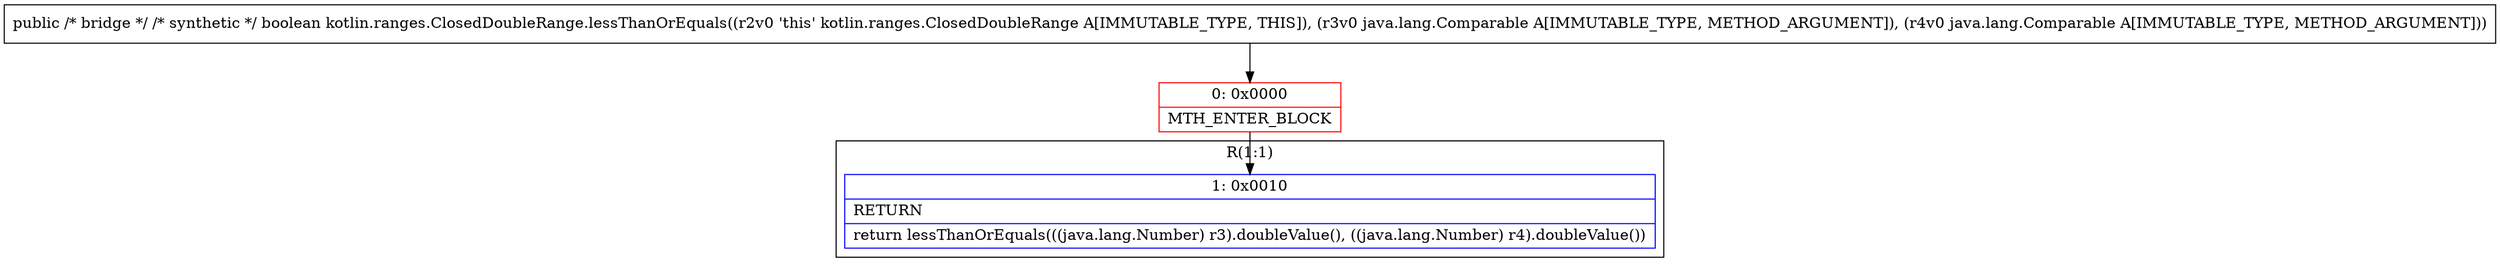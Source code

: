digraph "CFG forkotlin.ranges.ClosedDoubleRange.lessThanOrEquals(Ljava\/lang\/Comparable;Ljava\/lang\/Comparable;)Z" {
subgraph cluster_Region_359588857 {
label = "R(1:1)";
node [shape=record,color=blue];
Node_1 [shape=record,label="{1\:\ 0x0010|RETURN\l|return lessThanOrEquals(((java.lang.Number) r3).doubleValue(), ((java.lang.Number) r4).doubleValue())\l}"];
}
Node_0 [shape=record,color=red,label="{0\:\ 0x0000|MTH_ENTER_BLOCK\l}"];
MethodNode[shape=record,label="{public \/* bridge *\/ \/* synthetic *\/ boolean kotlin.ranges.ClosedDoubleRange.lessThanOrEquals((r2v0 'this' kotlin.ranges.ClosedDoubleRange A[IMMUTABLE_TYPE, THIS]), (r3v0 java.lang.Comparable A[IMMUTABLE_TYPE, METHOD_ARGUMENT]), (r4v0 java.lang.Comparable A[IMMUTABLE_TYPE, METHOD_ARGUMENT])) }"];
MethodNode -> Node_0;
Node_0 -> Node_1;
}

